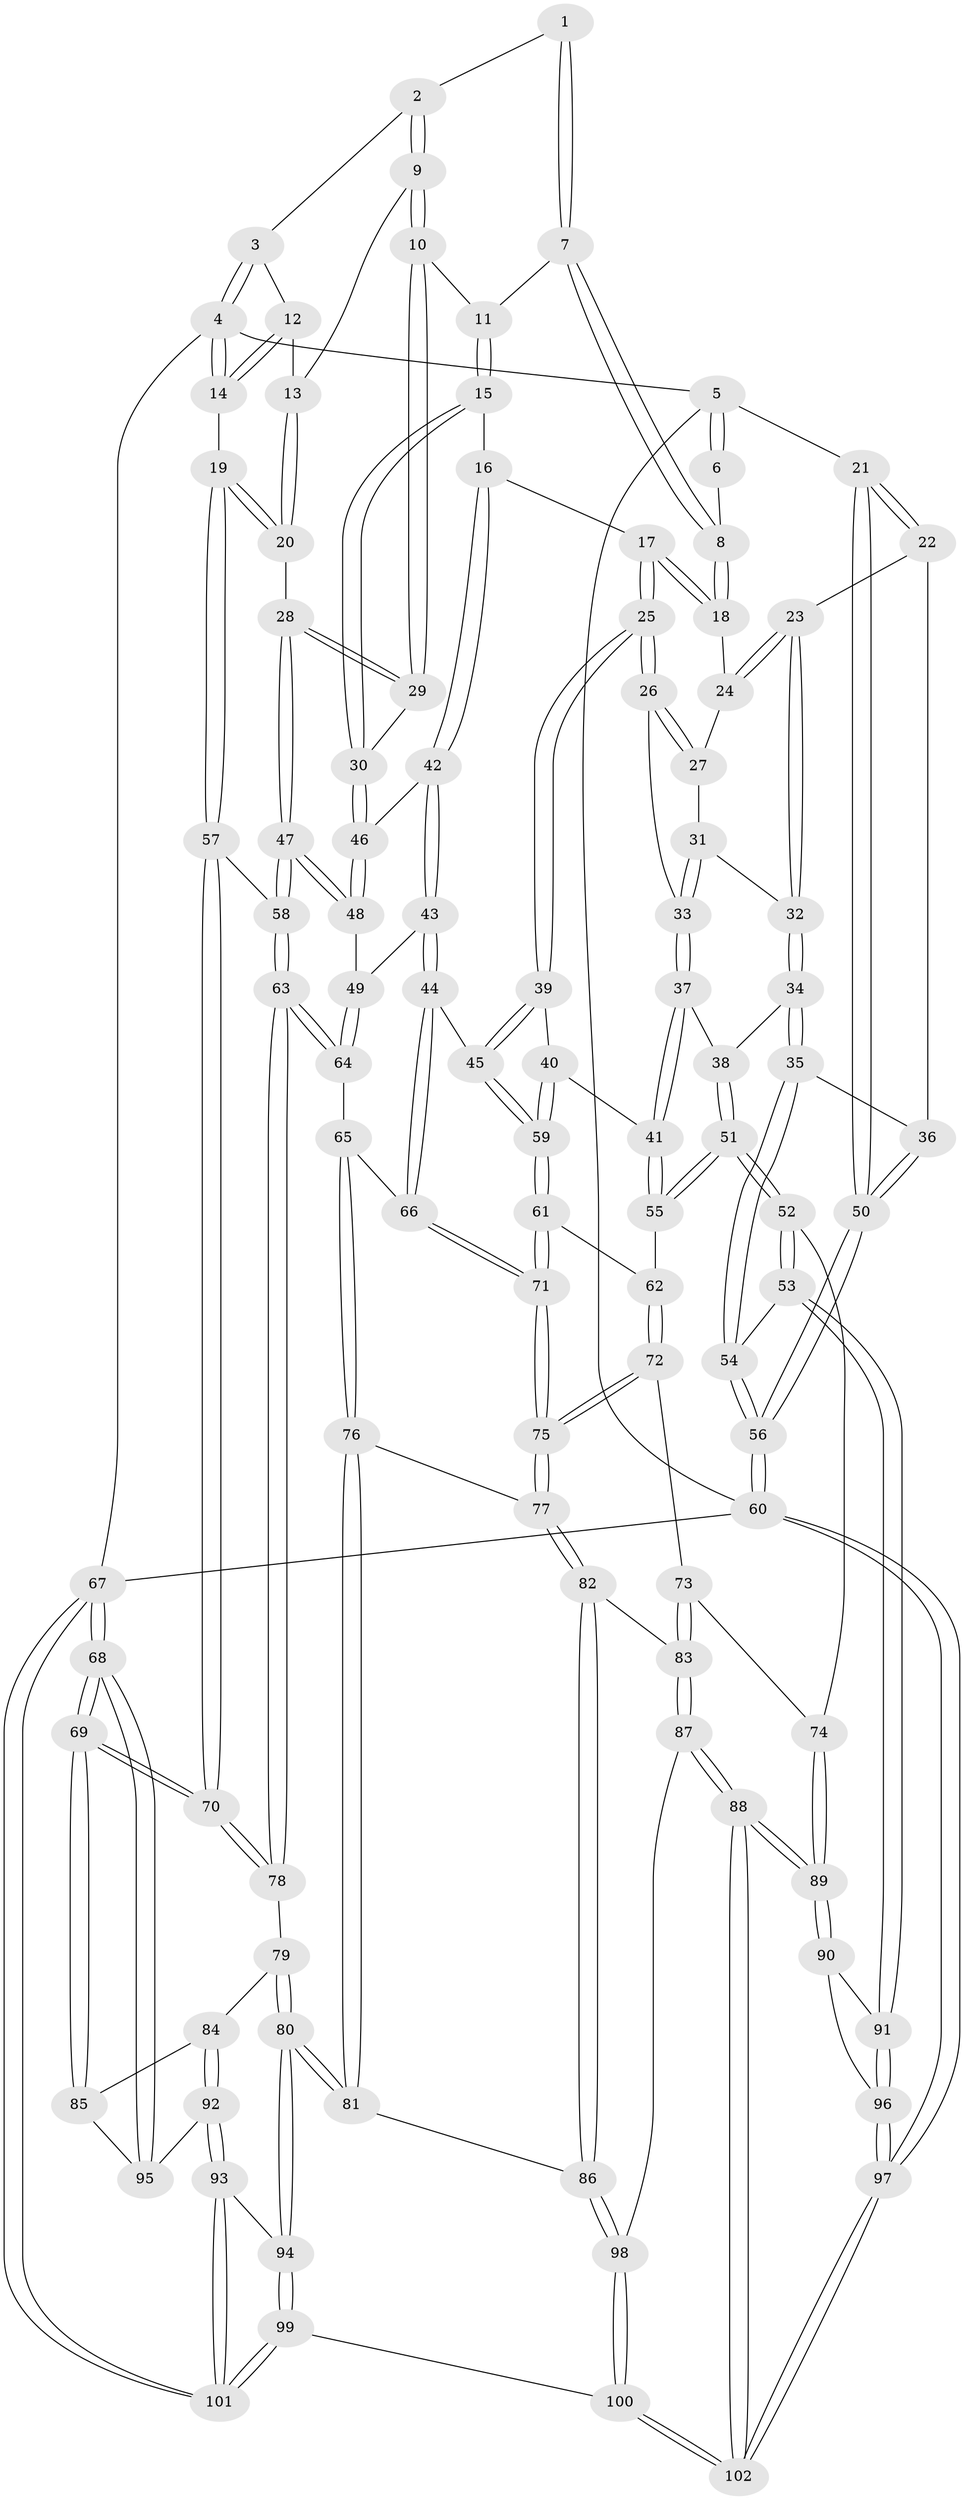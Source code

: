 // Generated by graph-tools (version 1.1) at 2025/11/02/21/25 10:11:13]
// undirected, 102 vertices, 252 edges
graph export_dot {
graph [start="1"]
  node [color=gray90,style=filled];
  1 [pos="+0.6652519959478863+0"];
  2 [pos="+0.8794206867096126+0"];
  3 [pos="+0.8804183675156871+0"];
  4 [pos="+1+0"];
  5 [pos="+0+0"];
  6 [pos="+0.4380031422474675+0"];
  7 [pos="+0.6390796390514082+0.1562515831765271"];
  8 [pos="+0.4353680031095424+0.14542423121874826"];
  9 [pos="+0.7600497550231905+0.19822906181228225"];
  10 [pos="+0.7461495164194799+0.20611828869441895"];
  11 [pos="+0.644939352972397+0.1623526759866858"];
  12 [pos="+0.8579797345841964+0.1757822478141997"];
  13 [pos="+0.828397592091137+0.19672860508838017"];
  14 [pos="+1+0"];
  15 [pos="+0.5680613699404476+0.32077456429577844"];
  16 [pos="+0.5314942606214528+0.3395297886937702"];
  17 [pos="+0.47301917779961056+0.3168306882051894"];
  18 [pos="+0.43354407555969493+0.14784423307142097"];
  19 [pos="+1+0.29853898719049843"];
  20 [pos="+0.9758163663959307+0.33076246221895866"];
  21 [pos="+0+0"];
  22 [pos="+0.07942287502249508+0.10847791772264176"];
  23 [pos="+0.1609117120539415+0.17229569155355282"];
  24 [pos="+0.30074486667739064+0.1823239367044319"];
  25 [pos="+0.4184776423541584+0.3615103109517272"];
  26 [pos="+0.34888930048857325+0.34746577123012873"];
  27 [pos="+0.33367140561324643+0.31102638786199965"];
  28 [pos="+0.8260135719808526+0.41882857471732715"];
  29 [pos="+0.7435315183634262+0.33444847572993197"];
  30 [pos="+0.7144929226691281+0.3449831058601116"];
  31 [pos="+0.25017101455829055+0.31283459530040264"];
  32 [pos="+0.17003647453966544+0.22203754390517386"];
  33 [pos="+0.2926486458416827+0.37829456399024153"];
  34 [pos="+0.15726432240925795+0.4263449810551754"];
  35 [pos="+0.11299265558616542+0.44497130710414806"];
  36 [pos="+0.07309473859393893+0.4329760050148397"];
  37 [pos="+0.2532528739002649+0.44884488546086576"];
  38 [pos="+0.21390368684451358+0.4484675470460788"];
  39 [pos="+0.41301645355382893+0.4152546738733479"];
  40 [pos="+0.3217534597346904+0.48217795008025505"];
  41 [pos="+0.3026348086788838+0.4884580181882053"];
  42 [pos="+0.5439849550043064+0.3764035360521447"];
  43 [pos="+0.5570213145106793+0.49944663745183043"];
  44 [pos="+0.5304666423916442+0.5225305935311804"];
  45 [pos="+0.48824113858491514+0.5287192987629435"];
  46 [pos="+0.6620976782081035+0.40566264269916935"];
  47 [pos="+0.8206936999403427+0.4867917120158101"];
  48 [pos="+0.6459698588373439+0.4506610634886525"];
  49 [pos="+0.601709851464501+0.4980773404199639"];
  50 [pos="+0+0.3868349445156982"];
  51 [pos="+0.18726623805926373+0.6453747868109834"];
  52 [pos="+0.17258660257773759+0.6787495709578658"];
  53 [pos="+0.07530111337597895+0.7021306977193046"];
  54 [pos="+0.07388851891566577+0.7015113672031337"];
  55 [pos="+0.3057233768774691+0.5134091869079705"];
  56 [pos="+0+0.6871772918401681"];
  57 [pos="+1+0.4878568622687314"];
  58 [pos="+0.8238470656080562+0.5313505863129507"];
  59 [pos="+0.4790489726412228+0.5360764748573006"];
  60 [pos="+0+1"];
  61 [pos="+0.4367904640244291+0.5903016798122389"];
  62 [pos="+0.3729290640455939+0.6249450197822379"];
  63 [pos="+0.80402574393966+0.5906313284513971"];
  64 [pos="+0.7548214465432661+0.5970532150266593"];
  65 [pos="+0.6656822958639393+0.6585636186444306"];
  66 [pos="+0.5712986970284988+0.6188141421594826"];
  67 [pos="+1+1"];
  68 [pos="+1+1"];
  69 [pos="+1+0.8310538527028504"];
  70 [pos="+1+0.7016463643335471"];
  71 [pos="+0.5189659356627344+0.691059059296333"];
  72 [pos="+0.3547818977723335+0.662273030443913"];
  73 [pos="+0.34303473640545273+0.6765632446839098"];
  74 [pos="+0.27427904859225766+0.7012897695661469"];
  75 [pos="+0.517622969194729+0.7177912228162581"];
  76 [pos="+0.6508559133988353+0.6999190753860488"];
  77 [pos="+0.5210092184514246+0.7291807957266778"];
  78 [pos="+0.8097431503626829+0.5996056232760151"];
  79 [pos="+0.8240401858140345+0.6926113339813372"];
  80 [pos="+0.7102921362042562+0.8383590601253955"];
  81 [pos="+0.6726749817611859+0.8227691117617569"];
  82 [pos="+0.517077881686694+0.7482032987374481"];
  83 [pos="+0.4408203121548646+0.8084075673327036"];
  84 [pos="+0.8726138763934276+0.7465699434348178"];
  85 [pos="+0.9317416538675003+0.7651549697339936"];
  86 [pos="+0.6172731391447321+0.8364722194385488"];
  87 [pos="+0.44038075821057204+0.8102721139957435"];
  88 [pos="+0.3286006128964367+0.9368606026974068"];
  89 [pos="+0.319513901043596+0.9282858317977158"];
  90 [pos="+0.23480906000073695+0.8999055175284023"];
  91 [pos="+0.08110266491129342+0.7193934630675831"];
  92 [pos="+0.8387860786714332+0.8707717397705932"];
  93 [pos="+0.7891669603492563+0.8933964399747404"];
  94 [pos="+0.7438006699884767+0.887483914180862"];
  95 [pos="+0.8760278493602824+0.8773373380620139"];
  96 [pos="+0.07963232689600226+0.9582925622997318"];
  97 [pos="+0+1"];
  98 [pos="+0.5581351116445402+0.9039324693891655"];
  99 [pos="+0.6096827720652465+1"];
  100 [pos="+0.5074821139912583+1"];
  101 [pos="+1+1"];
  102 [pos="+0.3949029469975799+1"];
  1 -- 2;
  1 -- 7;
  1 -- 7;
  2 -- 3;
  2 -- 9;
  2 -- 9;
  3 -- 4;
  3 -- 4;
  3 -- 12;
  4 -- 5;
  4 -- 14;
  4 -- 14;
  4 -- 67;
  5 -- 6;
  5 -- 6;
  5 -- 21;
  5 -- 60;
  6 -- 8;
  7 -- 8;
  7 -- 8;
  7 -- 11;
  8 -- 18;
  8 -- 18;
  9 -- 10;
  9 -- 10;
  9 -- 13;
  10 -- 11;
  10 -- 29;
  10 -- 29;
  11 -- 15;
  11 -- 15;
  12 -- 13;
  12 -- 14;
  12 -- 14;
  13 -- 20;
  13 -- 20;
  14 -- 19;
  15 -- 16;
  15 -- 30;
  15 -- 30;
  16 -- 17;
  16 -- 42;
  16 -- 42;
  17 -- 18;
  17 -- 18;
  17 -- 25;
  17 -- 25;
  18 -- 24;
  19 -- 20;
  19 -- 20;
  19 -- 57;
  19 -- 57;
  20 -- 28;
  21 -- 22;
  21 -- 22;
  21 -- 50;
  21 -- 50;
  22 -- 23;
  22 -- 36;
  23 -- 24;
  23 -- 24;
  23 -- 32;
  23 -- 32;
  24 -- 27;
  25 -- 26;
  25 -- 26;
  25 -- 39;
  25 -- 39;
  26 -- 27;
  26 -- 27;
  26 -- 33;
  27 -- 31;
  28 -- 29;
  28 -- 29;
  28 -- 47;
  28 -- 47;
  29 -- 30;
  30 -- 46;
  30 -- 46;
  31 -- 32;
  31 -- 33;
  31 -- 33;
  32 -- 34;
  32 -- 34;
  33 -- 37;
  33 -- 37;
  34 -- 35;
  34 -- 35;
  34 -- 38;
  35 -- 36;
  35 -- 54;
  35 -- 54;
  36 -- 50;
  36 -- 50;
  37 -- 38;
  37 -- 41;
  37 -- 41;
  38 -- 51;
  38 -- 51;
  39 -- 40;
  39 -- 45;
  39 -- 45;
  40 -- 41;
  40 -- 59;
  40 -- 59;
  41 -- 55;
  41 -- 55;
  42 -- 43;
  42 -- 43;
  42 -- 46;
  43 -- 44;
  43 -- 44;
  43 -- 49;
  44 -- 45;
  44 -- 66;
  44 -- 66;
  45 -- 59;
  45 -- 59;
  46 -- 48;
  46 -- 48;
  47 -- 48;
  47 -- 48;
  47 -- 58;
  47 -- 58;
  48 -- 49;
  49 -- 64;
  49 -- 64;
  50 -- 56;
  50 -- 56;
  51 -- 52;
  51 -- 52;
  51 -- 55;
  51 -- 55;
  52 -- 53;
  52 -- 53;
  52 -- 74;
  53 -- 54;
  53 -- 91;
  53 -- 91;
  54 -- 56;
  54 -- 56;
  55 -- 62;
  56 -- 60;
  56 -- 60;
  57 -- 58;
  57 -- 70;
  57 -- 70;
  58 -- 63;
  58 -- 63;
  59 -- 61;
  59 -- 61;
  60 -- 97;
  60 -- 97;
  60 -- 67;
  61 -- 62;
  61 -- 71;
  61 -- 71;
  62 -- 72;
  62 -- 72;
  63 -- 64;
  63 -- 64;
  63 -- 78;
  63 -- 78;
  64 -- 65;
  65 -- 66;
  65 -- 76;
  65 -- 76;
  66 -- 71;
  66 -- 71;
  67 -- 68;
  67 -- 68;
  67 -- 101;
  67 -- 101;
  68 -- 69;
  68 -- 69;
  68 -- 95;
  68 -- 95;
  69 -- 70;
  69 -- 70;
  69 -- 85;
  69 -- 85;
  70 -- 78;
  70 -- 78;
  71 -- 75;
  71 -- 75;
  72 -- 73;
  72 -- 75;
  72 -- 75;
  73 -- 74;
  73 -- 83;
  73 -- 83;
  74 -- 89;
  74 -- 89;
  75 -- 77;
  75 -- 77;
  76 -- 77;
  76 -- 81;
  76 -- 81;
  77 -- 82;
  77 -- 82;
  78 -- 79;
  79 -- 80;
  79 -- 80;
  79 -- 84;
  80 -- 81;
  80 -- 81;
  80 -- 94;
  80 -- 94;
  81 -- 86;
  82 -- 83;
  82 -- 86;
  82 -- 86;
  83 -- 87;
  83 -- 87;
  84 -- 85;
  84 -- 92;
  84 -- 92;
  85 -- 95;
  86 -- 98;
  86 -- 98;
  87 -- 88;
  87 -- 88;
  87 -- 98;
  88 -- 89;
  88 -- 89;
  88 -- 102;
  88 -- 102;
  89 -- 90;
  89 -- 90;
  90 -- 91;
  90 -- 96;
  91 -- 96;
  91 -- 96;
  92 -- 93;
  92 -- 93;
  92 -- 95;
  93 -- 94;
  93 -- 101;
  93 -- 101;
  94 -- 99;
  94 -- 99;
  96 -- 97;
  96 -- 97;
  97 -- 102;
  97 -- 102;
  98 -- 100;
  98 -- 100;
  99 -- 100;
  99 -- 101;
  99 -- 101;
  100 -- 102;
  100 -- 102;
}
